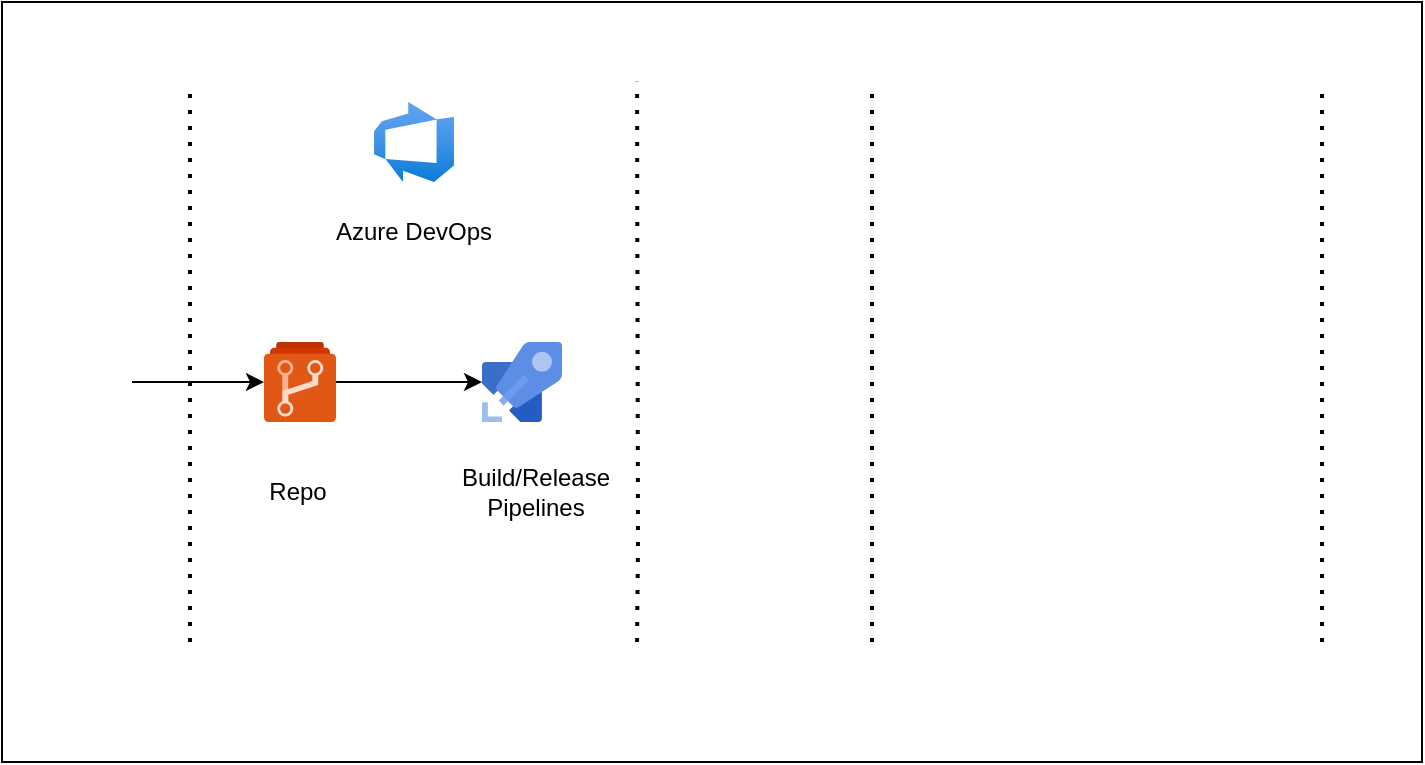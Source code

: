 <mxfile version="20.2.3" type="github">
  <diagram id="rv_bIfIGctGdZCxkuhKS" name="Page-1">
    <mxGraphModel dx="1632" dy="505" grid="1" gridSize="10" guides="1" tooltips="1" connect="1" arrows="1" fold="1" page="1" pageScale="1" pageWidth="850" pageHeight="1100" math="0" shadow="0">
      <root>
        <mxCell id="0" />
        <mxCell id="1" parent="0" />
        <mxCell id="C2Q-8VVMkYbDdSjRPwy8-1" value="" style="rounded=0;whiteSpace=wrap;html=1;" vertex="1" parent="1">
          <mxGeometry x="-10" y="250" width="710" height="380" as="geometry" />
        </mxCell>
        <mxCell id="C2Q-8VVMkYbDdSjRPwy8-25" value="" style="edgeStyle=orthogonalEdgeStyle;rounded=0;orthogonalLoop=1;jettySize=auto;html=1;" edge="1" parent="1" source="C2Q-8VVMkYbDdSjRPwy8-3" target="C2Q-8VVMkYbDdSjRPwy8-12">
          <mxGeometry relative="1" as="geometry" />
        </mxCell>
        <mxCell id="C2Q-8VVMkYbDdSjRPwy8-3" value="" style="shape=image;html=1;verticalAlign=top;verticalLabelPosition=bottom;labelBackgroundColor=#ffffff;imageAspect=0;aspect=fixed;image=https://cdn0.iconfinder.com/data/icons/logos-microsoft-office-365/128/Microsoft_Office-10-128.png" vertex="1" parent="1">
          <mxGeometry x="15" y="420" width="40" height="40" as="geometry" />
        </mxCell>
        <mxCell id="C2Q-8VVMkYbDdSjRPwy8-24" value="" style="edgeStyle=orthogonalEdgeStyle;rounded=0;orthogonalLoop=1;jettySize=auto;html=1;" edge="1" parent="1" source="C2Q-8VVMkYbDdSjRPwy8-12" target="C2Q-8VVMkYbDdSjRPwy8-14">
          <mxGeometry relative="1" as="geometry" />
        </mxCell>
        <mxCell id="C2Q-8VVMkYbDdSjRPwy8-12" value="" style="sketch=0;aspect=fixed;html=1;points=[];align=center;image;fontSize=12;image=img/lib/mscae/Azure_Repos.svg;" vertex="1" parent="1">
          <mxGeometry x="121" y="420" width="36" height="40" as="geometry" />
        </mxCell>
        <mxCell id="C2Q-8VVMkYbDdSjRPwy8-14" value="" style="sketch=0;aspect=fixed;html=1;points=[];align=center;image;fontSize=12;image=img/lib/mscae/Azure_Pipelines.svg;" vertex="1" parent="1">
          <mxGeometry x="230" y="420" width="40" height="40" as="geometry" />
        </mxCell>
        <mxCell id="C2Q-8VVMkYbDdSjRPwy8-15" value="" style="aspect=fixed;html=1;points=[];align=center;image;fontSize=12;image=img/lib/azure2/devops/Azure_DevOps.svg;" vertex="1" parent="1">
          <mxGeometry x="176" y="300" width="40" height="40" as="geometry" />
        </mxCell>
        <mxCell id="C2Q-8VVMkYbDdSjRPwy8-17" value="" style="endArrow=none;dashed=1;html=1;dashPattern=1 3;strokeWidth=2;rounded=0;entryX=0.412;entryY=0.105;entryDx=0;entryDy=0;entryPerimeter=0;exitX=0.412;exitY=0.842;exitDx=0;exitDy=0;exitPerimeter=0;" edge="1" parent="1">
          <mxGeometry width="50" height="50" relative="1" as="geometry">
            <mxPoint x="307.52" y="569.96" as="sourcePoint" />
            <mxPoint x="307.52" y="289.9" as="targetPoint" />
            <Array as="points">
              <mxPoint x="308" y="520" />
            </Array>
          </mxGeometry>
        </mxCell>
        <mxCell id="C2Q-8VVMkYbDdSjRPwy8-18" value="" style="endArrow=none;dashed=1;html=1;dashPattern=1 3;strokeWidth=2;rounded=0;entryX=0.412;entryY=0.105;entryDx=0;entryDy=0;entryPerimeter=0;exitX=0.412;exitY=0.842;exitDx=0;exitDy=0;exitPerimeter=0;" edge="1" parent="1">
          <mxGeometry width="50" height="50" relative="1" as="geometry">
            <mxPoint x="84.0" y="570.03" as="sourcePoint" />
            <mxPoint x="84.0" y="289.97" as="targetPoint" />
          </mxGeometry>
        </mxCell>
        <mxCell id="C2Q-8VVMkYbDdSjRPwy8-19" value="" style="endArrow=none;dashed=1;html=1;dashPattern=1 3;strokeWidth=2;rounded=0;entryX=0.412;entryY=0.105;entryDx=0;entryDy=0;entryPerimeter=0;exitX=0.412;exitY=0.842;exitDx=0;exitDy=0;exitPerimeter=0;" edge="1" parent="1">
          <mxGeometry width="50" height="50" relative="1" as="geometry">
            <mxPoint x="425.0" y="570.03" as="sourcePoint" />
            <mxPoint x="425.0" y="289.97" as="targetPoint" />
          </mxGeometry>
        </mxCell>
        <mxCell id="C2Q-8VVMkYbDdSjRPwy8-20" value="" style="endArrow=none;dashed=1;html=1;dashPattern=1 3;strokeWidth=2;rounded=0;entryX=0.412;entryY=0.105;entryDx=0;entryDy=0;entryPerimeter=0;exitX=0.412;exitY=0.842;exitDx=0;exitDy=0;exitPerimeter=0;" edge="1" parent="1">
          <mxGeometry width="50" height="50" relative="1" as="geometry">
            <mxPoint x="650.0" y="570.03" as="sourcePoint" />
            <mxPoint x="650.0" y="289.97" as="targetPoint" />
          </mxGeometry>
        </mxCell>
        <mxCell id="C2Q-8VVMkYbDdSjRPwy8-21" value="Azure DevOps" style="text;html=1;strokeColor=none;fillColor=none;align=center;verticalAlign=middle;whiteSpace=wrap;rounded=0;" vertex="1" parent="1">
          <mxGeometry x="149" y="350" width="94" height="30" as="geometry" />
        </mxCell>
        <mxCell id="C2Q-8VVMkYbDdSjRPwy8-22" value="Repo" style="text;html=1;strokeColor=none;fillColor=none;align=center;verticalAlign=middle;whiteSpace=wrap;rounded=0;" vertex="1" parent="1">
          <mxGeometry x="91" y="480" width="94" height="30" as="geometry" />
        </mxCell>
        <mxCell id="C2Q-8VVMkYbDdSjRPwy8-23" value="Build/Release Pipelines" style="text;html=1;strokeColor=none;fillColor=none;align=center;verticalAlign=middle;whiteSpace=wrap;rounded=0;" vertex="1" parent="1">
          <mxGeometry x="210" y="480" width="94" height="30" as="geometry" />
        </mxCell>
      </root>
    </mxGraphModel>
  </diagram>
</mxfile>
